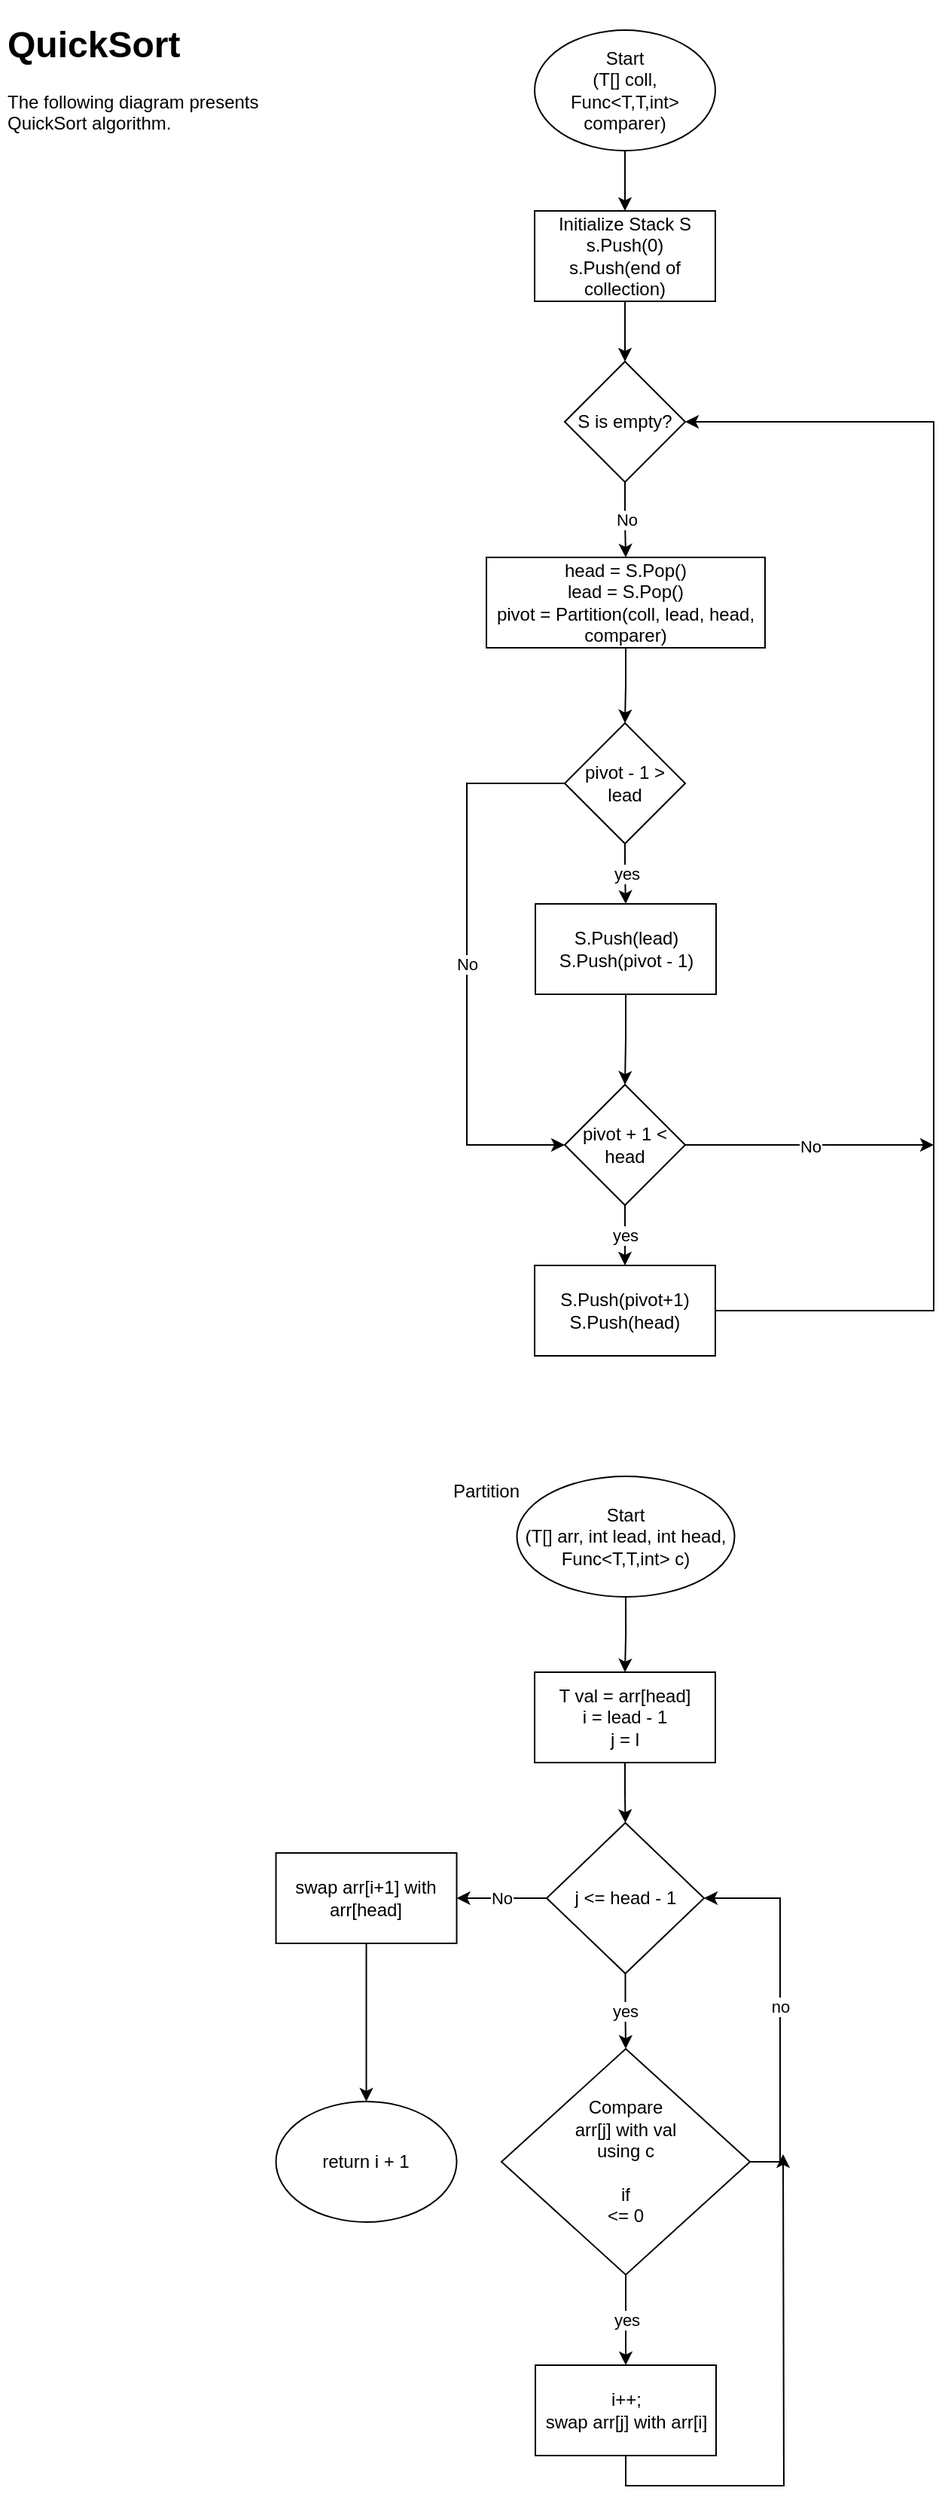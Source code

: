 <mxfile version="12.9.14" type="device"><diagram id="KoVbcJwjGqjNMG2VqEkr" name="Page-1"><mxGraphModel dx="1352" dy="767" grid="1" gridSize="10" guides="1" tooltips="1" connect="1" arrows="1" fold="1" page="1" pageScale="1" pageWidth="850" pageHeight="2000" math="0" shadow="0"><root><mxCell id="0"/><mxCell id="1" parent="0"/><mxCell id="Q_U7ld_ZD7OQ_KyG6juV-1" value="&lt;h1&gt;QuickSort&lt;/h1&gt;&lt;div&gt;The following diagram presents QuickSort algorithm.&lt;br&gt;&lt;/div&gt;" style="text;html=1;strokeColor=none;fillColor=none;spacing=5;spacingTop=-20;whiteSpace=wrap;overflow=hidden;rounded=0;" vertex="1" parent="1"><mxGeometry x="10" y="10" width="190" height="120" as="geometry"/></mxCell><mxCell id="Q_U7ld_ZD7OQ_KyG6juV-4" value="" style="edgeStyle=orthogonalEdgeStyle;rounded=0;orthogonalLoop=1;jettySize=auto;html=1;" edge="1" parent="1" source="Q_U7ld_ZD7OQ_KyG6juV-2" target="Q_U7ld_ZD7OQ_KyG6juV-3"><mxGeometry relative="1" as="geometry"/></mxCell><mxCell id="Q_U7ld_ZD7OQ_KyG6juV-2" value="&lt;div&gt;Start&lt;/div&gt;&lt;div&gt;(T[] coll, Func&amp;lt;T,T,int&amp;gt; comparer)&lt;br&gt;&lt;/div&gt;" style="ellipse;whiteSpace=wrap;html=1;" vertex="1" parent="1"><mxGeometry x="365" y="20" width="120" height="80" as="geometry"/></mxCell><mxCell id="Q_U7ld_ZD7OQ_KyG6juV-6" value="" style="edgeStyle=orthogonalEdgeStyle;rounded=0;orthogonalLoop=1;jettySize=auto;html=1;" edge="1" parent="1" source="Q_U7ld_ZD7OQ_KyG6juV-3" target="Q_U7ld_ZD7OQ_KyG6juV-5"><mxGeometry relative="1" as="geometry"/></mxCell><mxCell id="Q_U7ld_ZD7OQ_KyG6juV-3" value="&lt;div&gt;Initialize Stack S&lt;/div&gt;&lt;div&gt;s.Push(0)&lt;/div&gt;&lt;div&gt;s.Push(end of collection)&lt;br&gt;&lt;/div&gt;" style="rounded=0;whiteSpace=wrap;html=1;" vertex="1" parent="1"><mxGeometry x="365" y="140" width="120" height="60" as="geometry"/></mxCell><mxCell id="Q_U7ld_ZD7OQ_KyG6juV-8" value="No" style="edgeStyle=orthogonalEdgeStyle;rounded=0;orthogonalLoop=1;jettySize=auto;html=1;" edge="1" parent="1" source="Q_U7ld_ZD7OQ_KyG6juV-5" target="Q_U7ld_ZD7OQ_KyG6juV-7"><mxGeometry relative="1" as="geometry"/></mxCell><mxCell id="Q_U7ld_ZD7OQ_KyG6juV-5" value="S is empty?" style="rhombus;whiteSpace=wrap;html=1;" vertex="1" parent="1"><mxGeometry x="385" y="240" width="80" height="80" as="geometry"/></mxCell><mxCell id="Q_U7ld_ZD7OQ_KyG6juV-10" value="" style="edgeStyle=orthogonalEdgeStyle;rounded=0;orthogonalLoop=1;jettySize=auto;html=1;" edge="1" parent="1" source="Q_U7ld_ZD7OQ_KyG6juV-7" target="Q_U7ld_ZD7OQ_KyG6juV-9"><mxGeometry relative="1" as="geometry"/></mxCell><mxCell id="Q_U7ld_ZD7OQ_KyG6juV-7" value="&lt;div&gt;head = S.Pop()&lt;/div&gt;&lt;div&gt;lead = S.Pop()&lt;/div&gt;&lt;div&gt;pivot = Partition(coll, lead, head, comparer)&lt;br&gt;&lt;/div&gt;" style="rounded=0;whiteSpace=wrap;html=1;" vertex="1" parent="1"><mxGeometry x="333" y="370" width="185" height="60" as="geometry"/></mxCell><mxCell id="Q_U7ld_ZD7OQ_KyG6juV-12" value="yes" style="edgeStyle=orthogonalEdgeStyle;rounded=0;orthogonalLoop=1;jettySize=auto;html=1;" edge="1" parent="1" source="Q_U7ld_ZD7OQ_KyG6juV-9" target="Q_U7ld_ZD7OQ_KyG6juV-11"><mxGeometry relative="1" as="geometry"/></mxCell><mxCell id="Q_U7ld_ZD7OQ_KyG6juV-17" value="No" style="edgeStyle=orthogonalEdgeStyle;rounded=0;orthogonalLoop=1;jettySize=auto;html=1;exitX=0;exitY=0.5;exitDx=0;exitDy=0;entryX=0;entryY=0.5;entryDx=0;entryDy=0;" edge="1" parent="1" source="Q_U7ld_ZD7OQ_KyG6juV-9" target="Q_U7ld_ZD7OQ_KyG6juV-13"><mxGeometry relative="1" as="geometry"><Array as="points"><mxPoint x="320" y="520"/><mxPoint x="320" y="760"/></Array></mxGeometry></mxCell><mxCell id="Q_U7ld_ZD7OQ_KyG6juV-9" value="pivot - 1 &amp;gt; lead" style="rhombus;whiteSpace=wrap;html=1;" vertex="1" parent="1"><mxGeometry x="385" y="480" width="80" height="80" as="geometry"/></mxCell><mxCell id="Q_U7ld_ZD7OQ_KyG6juV-16" value="" style="edgeStyle=orthogonalEdgeStyle;rounded=0;orthogonalLoop=1;jettySize=auto;html=1;" edge="1" parent="1" source="Q_U7ld_ZD7OQ_KyG6juV-11" target="Q_U7ld_ZD7OQ_KyG6juV-13"><mxGeometry relative="1" as="geometry"/></mxCell><mxCell id="Q_U7ld_ZD7OQ_KyG6juV-11" value="&lt;div&gt;S.Push(lead)&lt;/div&gt;&lt;div&gt;S.Push(pivot - 1)&lt;br&gt;&lt;/div&gt;" style="rounded=0;whiteSpace=wrap;html=1;" vertex="1" parent="1"><mxGeometry x="365.5" y="600" width="120" height="60" as="geometry"/></mxCell><mxCell id="Q_U7ld_ZD7OQ_KyG6juV-15" value="yes" style="edgeStyle=orthogonalEdgeStyle;rounded=0;orthogonalLoop=1;jettySize=auto;html=1;" edge="1" parent="1" source="Q_U7ld_ZD7OQ_KyG6juV-13" target="Q_U7ld_ZD7OQ_KyG6juV-14"><mxGeometry relative="1" as="geometry"/></mxCell><mxCell id="Q_U7ld_ZD7OQ_KyG6juV-19" value="No" style="edgeStyle=orthogonalEdgeStyle;rounded=0;orthogonalLoop=1;jettySize=auto;html=1;exitX=1;exitY=0.5;exitDx=0;exitDy=0;" edge="1" parent="1" source="Q_U7ld_ZD7OQ_KyG6juV-13"><mxGeometry relative="1" as="geometry"><mxPoint x="630" y="760" as="targetPoint"/></mxGeometry></mxCell><mxCell id="Q_U7ld_ZD7OQ_KyG6juV-13" value="pivot + 1 &amp;lt; head" style="rhombus;whiteSpace=wrap;html=1;" vertex="1" parent="1"><mxGeometry x="385" y="720" width="80" height="80" as="geometry"/></mxCell><mxCell id="Q_U7ld_ZD7OQ_KyG6juV-18" style="edgeStyle=orthogonalEdgeStyle;rounded=0;orthogonalLoop=1;jettySize=auto;html=1;exitX=1;exitY=0.5;exitDx=0;exitDy=0;entryX=1;entryY=0.5;entryDx=0;entryDy=0;" edge="1" parent="1" source="Q_U7ld_ZD7OQ_KyG6juV-14" target="Q_U7ld_ZD7OQ_KyG6juV-5"><mxGeometry relative="1" as="geometry"><Array as="points"><mxPoint x="630" y="870"/><mxPoint x="630" y="280"/></Array></mxGeometry></mxCell><mxCell id="Q_U7ld_ZD7OQ_KyG6juV-14" value="&lt;div&gt;S.Push(pivot+1)&lt;/div&gt;&lt;div&gt;S.Push(head)&lt;br&gt;&lt;/div&gt;" style="rounded=0;whiteSpace=wrap;html=1;" vertex="1" parent="1"><mxGeometry x="365" y="840" width="120" height="60" as="geometry"/></mxCell><mxCell id="Q_U7ld_ZD7OQ_KyG6juV-23" value="" style="edgeStyle=orthogonalEdgeStyle;rounded=0;orthogonalLoop=1;jettySize=auto;html=1;" edge="1" parent="1" source="Q_U7ld_ZD7OQ_KyG6juV-20" target="Q_U7ld_ZD7OQ_KyG6juV-22"><mxGeometry relative="1" as="geometry"/></mxCell><mxCell id="Q_U7ld_ZD7OQ_KyG6juV-20" value="&lt;div&gt;Start&lt;/div&gt;&lt;div&gt;(T[] arr, int lead, int head, Func&amp;lt;T,T,int&amp;gt; c)&lt;br&gt;&lt;/div&gt;" style="ellipse;whiteSpace=wrap;html=1;" vertex="1" parent="1"><mxGeometry x="353.25" y="980" width="144.5" height="80" as="geometry"/></mxCell><mxCell id="Q_U7ld_ZD7OQ_KyG6juV-21" value="Partition" style="text;html=1;strokeColor=none;fillColor=none;align=center;verticalAlign=middle;whiteSpace=wrap;rounded=0;" vertex="1" parent="1"><mxGeometry x="313.25" y="980" width="40" height="20" as="geometry"/></mxCell><mxCell id="Q_U7ld_ZD7OQ_KyG6juV-25" value="" style="edgeStyle=orthogonalEdgeStyle;rounded=0;orthogonalLoop=1;jettySize=auto;html=1;" edge="1" parent="1" source="Q_U7ld_ZD7OQ_KyG6juV-22" target="Q_U7ld_ZD7OQ_KyG6juV-24"><mxGeometry relative="1" as="geometry"/></mxCell><mxCell id="Q_U7ld_ZD7OQ_KyG6juV-22" value="&lt;div&gt;T val = arr[head]&lt;/div&gt;&lt;div&gt;i = lead - 1&lt;br&gt;&lt;/div&gt;&lt;div&gt;j = l&lt;br&gt;&lt;/div&gt;" style="rounded=0;whiteSpace=wrap;html=1;" vertex="1" parent="1"><mxGeometry x="365" y="1110" width="120" height="60" as="geometry"/></mxCell><mxCell id="Q_U7ld_ZD7OQ_KyG6juV-27" value="yes" style="edgeStyle=orthogonalEdgeStyle;rounded=0;orthogonalLoop=1;jettySize=auto;html=1;" edge="1" parent="1" source="Q_U7ld_ZD7OQ_KyG6juV-24" target="Q_U7ld_ZD7OQ_KyG6juV-26"><mxGeometry relative="1" as="geometry"/></mxCell><mxCell id="Q_U7ld_ZD7OQ_KyG6juV-33" value="No" style="edgeStyle=orthogonalEdgeStyle;rounded=0;orthogonalLoop=1;jettySize=auto;html=1;" edge="1" parent="1" source="Q_U7ld_ZD7OQ_KyG6juV-24" target="Q_U7ld_ZD7OQ_KyG6juV-32"><mxGeometry relative="1" as="geometry"/></mxCell><mxCell id="Q_U7ld_ZD7OQ_KyG6juV-24" value="j &amp;lt;= head - 1" style="rhombus;whiteSpace=wrap;html=1;" vertex="1" parent="1"><mxGeometry x="373" y="1210" width="104.5" height="100" as="geometry"/></mxCell><mxCell id="Q_U7ld_ZD7OQ_KyG6juV-30" value="yes" style="edgeStyle=orthogonalEdgeStyle;rounded=0;orthogonalLoop=1;jettySize=auto;html=1;" edge="1" parent="1" source="Q_U7ld_ZD7OQ_KyG6juV-26" target="Q_U7ld_ZD7OQ_KyG6juV-29"><mxGeometry relative="1" as="geometry"/></mxCell><mxCell id="Q_U7ld_ZD7OQ_KyG6juV-31" value="no" style="edgeStyle=orthogonalEdgeStyle;rounded=0;orthogonalLoop=1;jettySize=auto;html=1;exitX=1;exitY=0.5;exitDx=0;exitDy=0;entryX=1;entryY=0.5;entryDx=0;entryDy=0;" edge="1" parent="1" source="Q_U7ld_ZD7OQ_KyG6juV-26" target="Q_U7ld_ZD7OQ_KyG6juV-24"><mxGeometry relative="1" as="geometry"/></mxCell><mxCell id="Q_U7ld_ZD7OQ_KyG6juV-26" value="&lt;div&gt;Compare&lt;/div&gt;&lt;div&gt;arr[j] with val&lt;/div&gt;&lt;div&gt;using c&lt;/div&gt;&lt;div&gt;&lt;br&gt;&lt;/div&gt;&lt;div&gt;if&lt;/div&gt;&lt;div&gt;&amp;lt;= 0&lt;br&gt;&lt;/div&gt;" style="rhombus;whiteSpace=wrap;html=1;" vertex="1" parent="1"><mxGeometry x="343" y="1360" width="165" height="150" as="geometry"/></mxCell><mxCell id="Q_U7ld_ZD7OQ_KyG6juV-34" style="edgeStyle=orthogonalEdgeStyle;rounded=0;orthogonalLoop=1;jettySize=auto;html=1;exitX=0.5;exitY=1;exitDx=0;exitDy=0;" edge="1" parent="1" source="Q_U7ld_ZD7OQ_KyG6juV-29"><mxGeometry relative="1" as="geometry"><mxPoint x="530" y="1430" as="targetPoint"/></mxGeometry></mxCell><mxCell id="Q_U7ld_ZD7OQ_KyG6juV-29" value="&lt;div&gt;i++;&lt;/div&gt;&lt;div&gt;swap arr[j] with arr[i]&lt;br&gt;&lt;/div&gt;" style="rounded=0;whiteSpace=wrap;html=1;" vertex="1" parent="1"><mxGeometry x="365.5" y="1570" width="120" height="60" as="geometry"/></mxCell><mxCell id="Q_U7ld_ZD7OQ_KyG6juV-36" value="" style="edgeStyle=orthogonalEdgeStyle;rounded=0;orthogonalLoop=1;jettySize=auto;html=1;" edge="1" parent="1" source="Q_U7ld_ZD7OQ_KyG6juV-32" target="Q_U7ld_ZD7OQ_KyG6juV-35"><mxGeometry relative="1" as="geometry"/></mxCell><mxCell id="Q_U7ld_ZD7OQ_KyG6juV-32" value="swap arr[i+1] with arr[head]" style="rounded=0;whiteSpace=wrap;html=1;" vertex="1" parent="1"><mxGeometry x="193.25" y="1230" width="120" height="60" as="geometry"/></mxCell><mxCell id="Q_U7ld_ZD7OQ_KyG6juV-35" value="return i + 1" style="ellipse;whiteSpace=wrap;html=1;" vertex="1" parent="1"><mxGeometry x="193.25" y="1395" width="120" height="80" as="geometry"/></mxCell></root></mxGraphModel></diagram></mxfile>